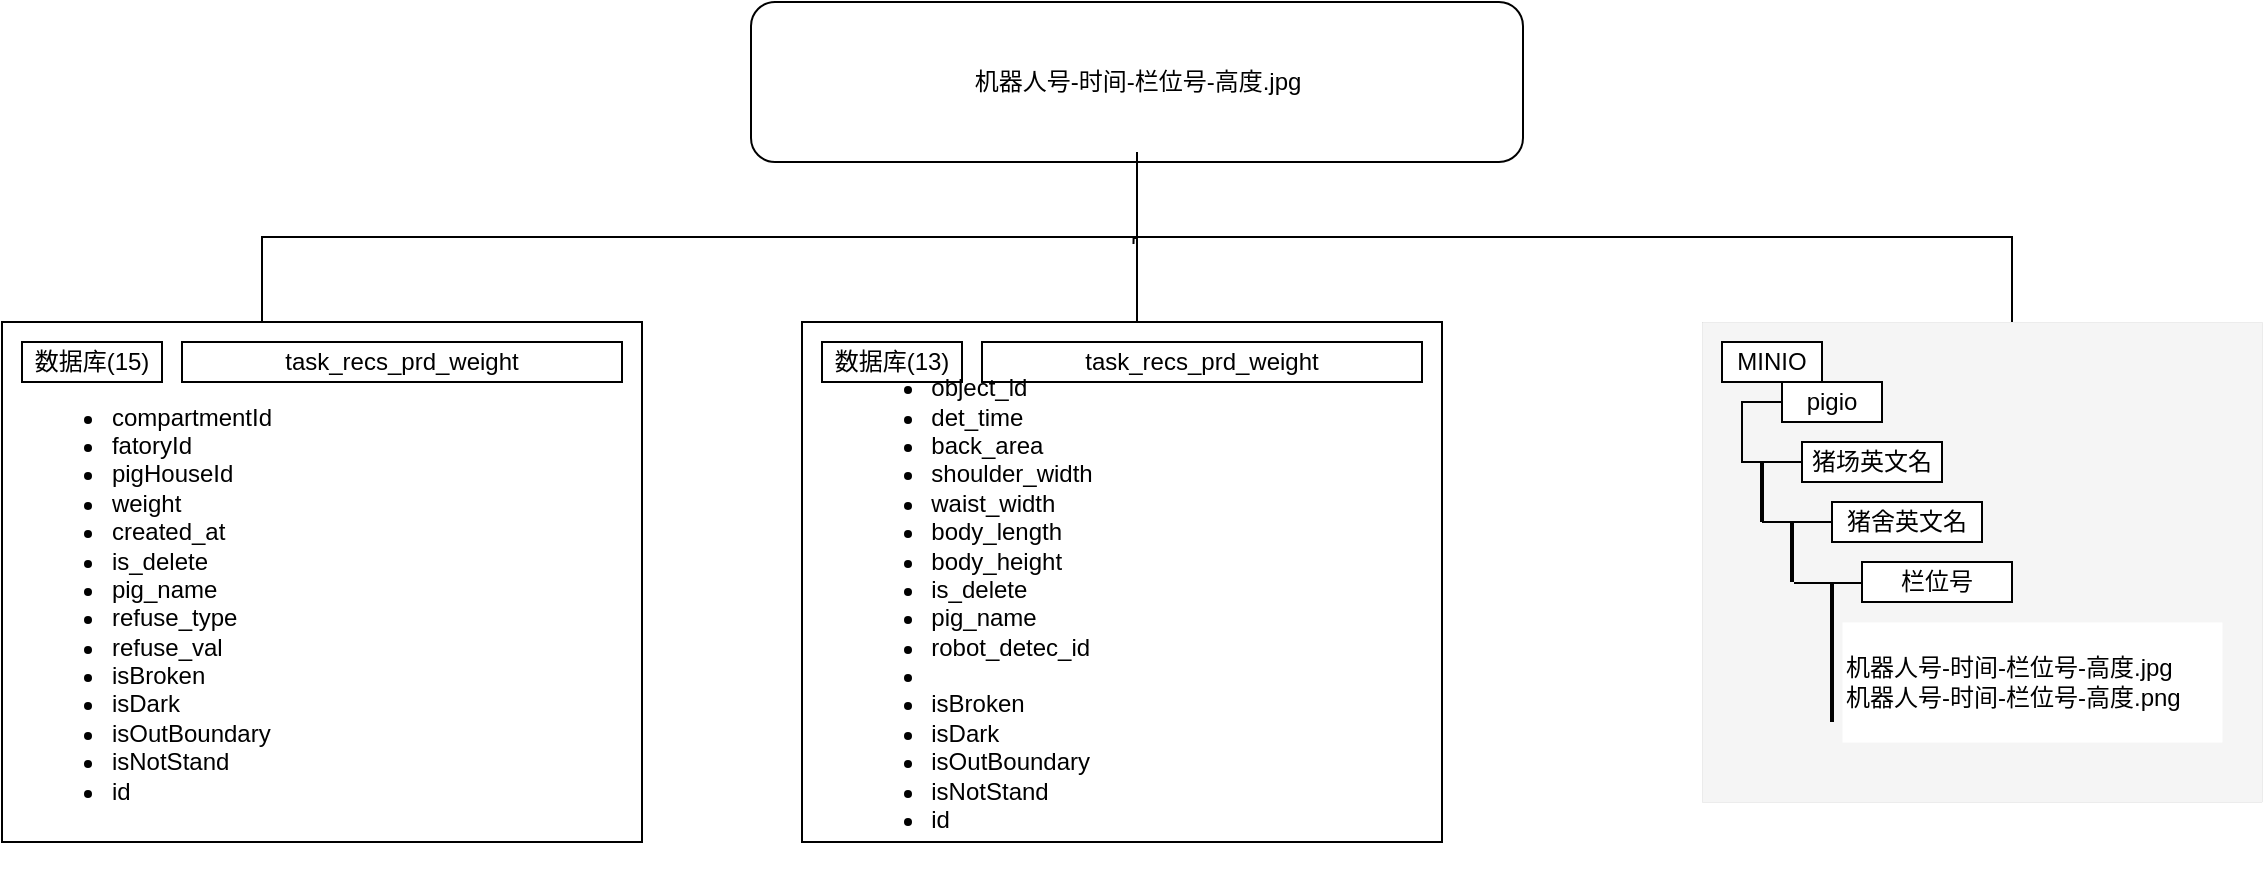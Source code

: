 <mxfile version="20.4.0" type="github">
  <diagram id="oufTNk10cAABfDGOzWxb" name="第 1 页">
    <mxGraphModel dx="2253" dy="794" grid="1" gridSize="10" guides="1" tooltips="1" connect="1" arrows="1" fold="1" page="1" pageScale="1" pageWidth="827" pageHeight="1169" math="0" shadow="0">
      <root>
        <mxCell id="0" />
        <mxCell id="1" parent="0" />
        <mxCell id="w3OrszlzxA1v-6RxRuSb-2" value="" style="rounded=0;whiteSpace=wrap;html=1;shadow=0;glass=0;sketch=0;" vertex="1" parent="1">
          <mxGeometry x="90" y="230" width="320" height="260" as="geometry" />
        </mxCell>
        <mxCell id="w3OrszlzxA1v-6RxRuSb-1" value="机器人号-时间-栏位号-高度.jpg" style="rounded=1;whiteSpace=wrap;html=1;glass=0;shadow=0;sketch=0;" vertex="1" parent="1">
          <mxGeometry x="64.5" y="70" width="386" height="80" as="geometry" />
        </mxCell>
        <mxCell id="w3OrszlzxA1v-6RxRuSb-3" value="" style="rounded=0;whiteSpace=wrap;html=1;shadow=0;glass=0;sketch=0;strokeWidth=0;fillColor=#f5f5f5;fontColor=#333333;strokeColor=#666666;" vertex="1" parent="1">
          <mxGeometry x="540" y="230" width="280" height="240" as="geometry" />
        </mxCell>
        <mxCell id="w3OrszlzxA1v-6RxRuSb-4" value="数据库(13)" style="rounded=0;whiteSpace=wrap;html=1;shadow=0;glass=0;sketch=0;" vertex="1" parent="1">
          <mxGeometry x="100" y="240" width="70" height="20" as="geometry" />
        </mxCell>
        <mxCell id="w3OrszlzxA1v-6RxRuSb-5" value="MINIO" style="rounded=0;whiteSpace=wrap;html=1;shadow=0;glass=0;sketch=0;" vertex="1" parent="1">
          <mxGeometry x="550" y="240" width="50" height="20" as="geometry" />
        </mxCell>
        <mxCell id="w3OrszlzxA1v-6RxRuSb-24" style="edgeStyle=orthogonalEdgeStyle;rounded=0;orthogonalLoop=1;jettySize=auto;html=1;exitX=0;exitY=1;exitDx=0;exitDy=0;entryX=0;entryY=0.5;entryDx=0;entryDy=0;endArrow=none;endFill=0;" edge="1" parent="1" source="w3OrszlzxA1v-6RxRuSb-15" target="w3OrszlzxA1v-6RxRuSb-18">
          <mxGeometry relative="1" as="geometry" />
        </mxCell>
        <mxCell id="w3OrszlzxA1v-6RxRuSb-15" value="" style="shape=partialRectangle;whiteSpace=wrap;html=1;bottom=0;right=0;fillColor=none;rounded=1;shadow=0;glass=0;sketch=0;" vertex="1" parent="1">
          <mxGeometry x="560" y="270" width="20" height="30" as="geometry" />
        </mxCell>
        <mxCell id="w3OrszlzxA1v-6RxRuSb-22" style="edgeStyle=orthogonalEdgeStyle;rounded=0;orthogonalLoop=1;jettySize=auto;html=1;exitX=1;exitY=0.5;exitDx=0;exitDy=0;entryX=0;entryY=0.75;entryDx=0;entryDy=0;endArrow=none;endFill=0;" edge="1" parent="1" target="w3OrszlzxA1v-6RxRuSb-20">
          <mxGeometry relative="1" as="geometry">
            <mxPoint x="590" y="330" as="sourcePoint" />
          </mxGeometry>
        </mxCell>
        <mxCell id="w3OrszlzxA1v-6RxRuSb-17" value="pigio" style="rounded=0;whiteSpace=wrap;html=1;shadow=0;glass=0;sketch=0;" vertex="1" parent="1">
          <mxGeometry x="580" y="260" width="50" height="20" as="geometry" />
        </mxCell>
        <mxCell id="w3OrszlzxA1v-6RxRuSb-18" value="猪场英文名" style="rounded=0;whiteSpace=wrap;html=1;shadow=0;glass=0;sketch=0;" vertex="1" parent="1">
          <mxGeometry x="590" y="290" width="70" height="20" as="geometry" />
        </mxCell>
        <mxCell id="w3OrszlzxA1v-6RxRuSb-20" value="猪舍英文名" style="rounded=0;whiteSpace=wrap;html=1;shadow=0;glass=0;sketch=0;" vertex="1" parent="1">
          <mxGeometry x="605" y="320" width="75" height="20" as="geometry" />
        </mxCell>
        <mxCell id="w3OrszlzxA1v-6RxRuSb-21" style="edgeStyle=orthogonalEdgeStyle;rounded=0;orthogonalLoop=1;jettySize=auto;html=1;entryX=1;entryY=0.5;entryDx=0;entryDy=0;endArrow=none;endFill=0;" edge="1" parent="1">
          <mxGeometry relative="1" as="geometry">
            <mxPoint x="570" y="330" as="sourcePoint" />
            <mxPoint x="605" y="329.5" as="targetPoint" />
          </mxGeometry>
        </mxCell>
        <mxCell id="w3OrszlzxA1v-6RxRuSb-32" value="" style="line;strokeWidth=2;direction=south;html=1;rounded=1;shadow=0;glass=0;sketch=0;" vertex="1" parent="1">
          <mxGeometry x="565" y="300" width="10" height="30" as="geometry" />
        </mxCell>
        <mxCell id="w3OrszlzxA1v-6RxRuSb-34" value="" style="line;strokeWidth=2;direction=south;html=1;rounded=1;shadow=0;glass=0;sketch=0;" vertex="1" parent="1">
          <mxGeometry x="580" y="330" width="10" height="30" as="geometry" />
        </mxCell>
        <mxCell id="w3OrszlzxA1v-6RxRuSb-35" style="edgeStyle=orthogonalEdgeStyle;rounded=0;orthogonalLoop=1;jettySize=auto;html=1;entryX=1;entryY=0.5;entryDx=0;entryDy=0;endArrow=none;endFill=0;" edge="1" parent="1">
          <mxGeometry relative="1" as="geometry">
            <mxPoint x="586" y="360.5" as="sourcePoint" />
            <mxPoint x="621" y="360" as="targetPoint" />
          </mxGeometry>
        </mxCell>
        <mxCell id="w3OrszlzxA1v-6RxRuSb-37" value="栏位号" style="rounded=0;whiteSpace=wrap;html=1;shadow=0;glass=0;sketch=0;" vertex="1" parent="1">
          <mxGeometry x="620" y="350" width="75" height="20" as="geometry" />
        </mxCell>
        <mxCell id="w3OrszlzxA1v-6RxRuSb-38" value="" style="line;strokeWidth=2;direction=south;html=1;rounded=1;shadow=0;glass=0;sketch=0;" vertex="1" parent="1">
          <mxGeometry x="600" y="360" width="10" height="70" as="geometry" />
        </mxCell>
        <mxCell id="w3OrszlzxA1v-6RxRuSb-39" value="&lt;span style=&quot;text-align: center;&quot;&gt;&lt;font style=&quot;font-size: 12px;&quot;&gt;机器人号-时间-栏位号-高度.jpg&lt;br&gt;&lt;/font&gt;&lt;/span&gt;&lt;span style=&quot;text-align: center;&quot;&gt;机器人号-时间-栏位号-高度.png&lt;/span&gt;&lt;span style=&quot;text-align: center;&quot;&gt;&lt;font style=&quot;font-size: 12px;&quot;&gt;&lt;br&gt;&lt;/font&gt;&lt;/span&gt;" style="rounded=0;whiteSpace=wrap;html=1;shadow=0;glass=0;sketch=0;strokeWidth=0;strokeColor=#FFFFFF;align=left;" vertex="1" parent="1">
          <mxGeometry x="610" y="380" width="190" height="60" as="geometry" />
        </mxCell>
        <mxCell id="w3OrszlzxA1v-6RxRuSb-40" value="task_recs_prd_weight" style="rounded=0;whiteSpace=wrap;html=1;shadow=0;glass=0;sketch=0;strokeColor=#000000;strokeWidth=1;fontSize=12;" vertex="1" parent="1">
          <mxGeometry x="180" y="240" width="220" height="20" as="geometry" />
        </mxCell>
        <mxCell id="w3OrszlzxA1v-6RxRuSb-43" value="" style="rounded=0;whiteSpace=wrap;html=1;shadow=0;glass=0;sketch=0;" vertex="1" parent="1">
          <mxGeometry x="-310" y="230" width="320" height="260" as="geometry" />
        </mxCell>
        <mxCell id="w3OrszlzxA1v-6RxRuSb-44" value="数据库(15)" style="rounded=0;whiteSpace=wrap;html=1;shadow=0;glass=0;sketch=0;" vertex="1" parent="1">
          <mxGeometry x="-300" y="240" width="70" height="20" as="geometry" />
        </mxCell>
        <mxCell id="w3OrszlzxA1v-6RxRuSb-45" value="task_recs_prd_weight" style="rounded=0;whiteSpace=wrap;html=1;shadow=0;glass=0;sketch=0;strokeColor=#000000;strokeWidth=1;fontSize=12;" vertex="1" parent="1">
          <mxGeometry x="-220" y="240" width="220" height="20" as="geometry" />
        </mxCell>
        <mxCell id="w3OrszlzxA1v-6RxRuSb-48" value="" style="strokeWidth=1;html=1;shape=mxgraph.flowchart.annotation_2;align=left;labelPosition=right;pointerEvents=1;rounded=1;shadow=0;glass=0;sketch=0;strokeColor=#000000;fontSize=12;fillColor=#000000;rotation=90;" vertex="1" parent="1">
          <mxGeometry x="215" y="-250" width="85" height="875" as="geometry" />
        </mxCell>
        <mxCell id="w3OrszlzxA1v-6RxRuSb-49" style="edgeStyle=orthogonalEdgeStyle;rounded=0;orthogonalLoop=1;jettySize=auto;html=1;exitX=1;exitY=0.5;exitDx=0;exitDy=0;exitPerimeter=0;entryX=0.541;entryY=0.502;entryDx=0;entryDy=0;entryPerimeter=0;fontSize=12;endArrow=none;endFill=0;" edge="1" parent="1" source="w3OrszlzxA1v-6RxRuSb-48" target="w3OrszlzxA1v-6RxRuSb-48">
          <mxGeometry relative="1" as="geometry">
            <Array as="points">
              <mxPoint x="258" y="188" />
              <mxPoint x="256" y="188" />
            </Array>
          </mxGeometry>
        </mxCell>
        <mxCell id="w3OrszlzxA1v-6RxRuSb-52" value="&lt;div style=&quot;text-align: left;&quot;&gt;&lt;ul&gt;&lt;li&gt;&lt;span style=&quot;background-color: initial;&quot;&gt;compartmentId&lt;/span&gt;&lt;/li&gt;&lt;li&gt;&lt;span style=&quot;background-color: initial;&quot;&gt;fatoryId&lt;/span&gt;&lt;/li&gt;&lt;li&gt;&lt;span style=&quot;background-color: initial;&quot;&gt;pigHouseId&lt;/span&gt;&lt;/li&gt;&lt;li&gt;&lt;span style=&quot;background-color: initial;&quot;&gt;weight&lt;/span&gt;&lt;/li&gt;&lt;li&gt;created_at&lt;/li&gt;&lt;li&gt;is_delete&lt;/li&gt;&lt;li&gt;pig_name&lt;/li&gt;&lt;li&gt;refuse_type&lt;/li&gt;&lt;li&gt;refuse_val&lt;/li&gt;&lt;li&gt;isBroken&lt;/li&gt;&lt;li&gt;isDark&lt;/li&gt;&lt;li&gt;isOutBoundary&lt;/li&gt;&lt;li&gt;isNotStand&lt;/li&gt;&lt;li&gt;id&lt;/li&gt;&lt;/ul&gt;&lt;/div&gt;&lt;div style=&quot;text-align: left;&quot;&gt;&lt;br&gt;&lt;/div&gt;&lt;div style=&quot;text-align: justify;&quot;&gt;&lt;/div&gt;" style="rounded=0;whiteSpace=wrap;html=1;shadow=0;glass=0;sketch=0;strokeColor=#FFFFFF;" vertex="1" parent="1">
          <mxGeometry x="-300" y="270" width="130" height="215" as="geometry" />
        </mxCell>
        <mxCell id="w3OrszlzxA1v-6RxRuSb-53" value="&lt;div style=&quot;text-align: left;&quot;&gt;&lt;ul&gt;&lt;li&gt;&lt;span style=&quot;background-color: initial;&quot;&gt;object_id&lt;/span&gt;&lt;/li&gt;&lt;li&gt;det_time&lt;/li&gt;&lt;li&gt;back_area&lt;/li&gt;&lt;li&gt;shoulder_width&lt;/li&gt;&lt;li&gt;waist_width&lt;/li&gt;&lt;li&gt;body_length&lt;/li&gt;&lt;li&gt;body_height&lt;/li&gt;&lt;li&gt;is_delete&lt;/li&gt;&lt;li&gt;pig_name&lt;/li&gt;&lt;li&gt;robot_detec_id&lt;/li&gt;&lt;li&gt;&lt;br&gt;&lt;/li&gt;&lt;li&gt;isBroken&lt;/li&gt;&lt;li&gt;isDark&lt;/li&gt;&lt;li&gt;isOutBoundary&lt;/li&gt;&lt;li&gt;isNotStand&lt;/li&gt;&lt;li&gt;id&lt;/li&gt;&lt;/ul&gt;&lt;/div&gt;&lt;div style=&quot;text-align: left;&quot;&gt;&lt;br&gt;&lt;/div&gt;&lt;div style=&quot;text-align: justify;&quot;&gt;&lt;/div&gt;" style="rounded=0;whiteSpace=wrap;html=1;shadow=0;glass=0;sketch=0;strokeColor=#FFFFFF;" vertex="1" parent="1">
          <mxGeometry x="110" y="270" width="130" height="215" as="geometry" />
        </mxCell>
      </root>
    </mxGraphModel>
  </diagram>
</mxfile>
